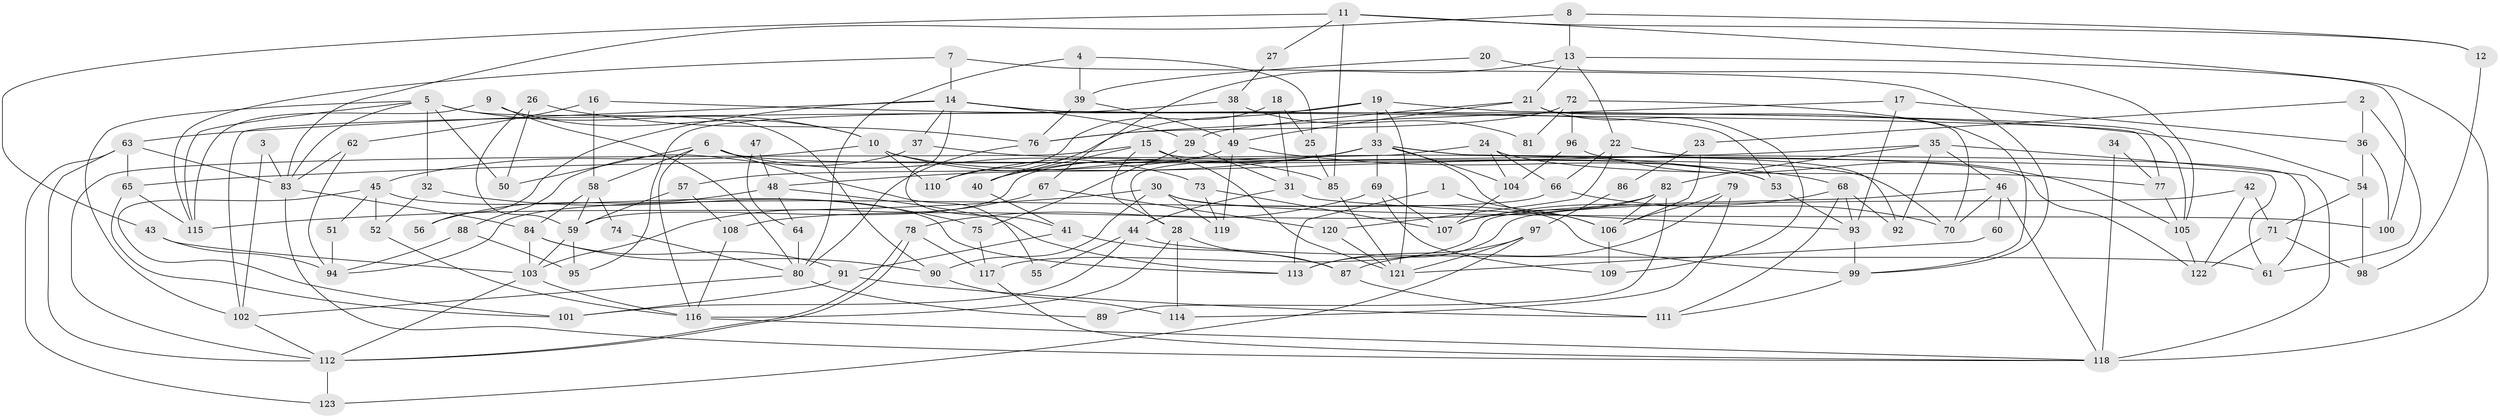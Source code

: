 // coarse degree distribution, {8: 0.04597701149425287, 11: 0.022988505747126436, 12: 0.022988505747126436, 6: 0.05747126436781609, 3: 0.2413793103448276, 5: 0.11494252873563218, 14: 0.011494252873563218, 4: 0.26436781609195403, 2: 0.1724137931034483, 10: 0.034482758620689655, 7: 0.011494252873563218}
// Generated by graph-tools (version 1.1) at 2025/51/03/04/25 22:51:12]
// undirected, 123 vertices, 246 edges
graph export_dot {
  node [color=gray90,style=filled];
  1;
  2;
  3;
  4;
  5;
  6;
  7;
  8;
  9;
  10;
  11;
  12;
  13;
  14;
  15;
  16;
  17;
  18;
  19;
  20;
  21;
  22;
  23;
  24;
  25;
  26;
  27;
  28;
  29;
  30;
  31;
  32;
  33;
  34;
  35;
  36;
  37;
  38;
  39;
  40;
  41;
  42;
  43;
  44;
  45;
  46;
  47;
  48;
  49;
  50;
  51;
  52;
  53;
  54;
  55;
  56;
  57;
  58;
  59;
  60;
  61;
  62;
  63;
  64;
  65;
  66;
  67;
  68;
  69;
  70;
  71;
  72;
  73;
  74;
  75;
  76;
  77;
  78;
  79;
  80;
  81;
  82;
  83;
  84;
  85;
  86;
  87;
  88;
  89;
  90;
  91;
  92;
  93;
  94;
  95;
  96;
  97;
  98;
  99;
  100;
  101;
  102;
  103;
  104;
  105;
  106;
  107;
  108;
  109;
  110;
  111;
  112;
  113;
  114;
  115;
  116;
  117;
  118;
  119;
  120;
  121;
  122;
  123;
  1 -- 106;
  1 -- 113;
  2 -- 61;
  2 -- 36;
  2 -- 23;
  3 -- 102;
  3 -- 83;
  4 -- 25;
  4 -- 80;
  4 -- 39;
  5 -- 83;
  5 -- 102;
  5 -- 10;
  5 -- 32;
  5 -- 50;
  5 -- 90;
  5 -- 115;
  6 -- 58;
  6 -- 116;
  6 -- 50;
  6 -- 55;
  6 -- 70;
  6 -- 73;
  7 -- 99;
  7 -- 115;
  7 -- 14;
  8 -- 83;
  8 -- 13;
  8 -- 12;
  9 -- 115;
  9 -- 10;
  9 -- 80;
  10 -- 45;
  10 -- 53;
  10 -- 85;
  10 -- 110;
  11 -- 118;
  11 -- 85;
  11 -- 12;
  11 -- 27;
  11 -- 43;
  12 -- 98;
  13 -- 21;
  13 -- 100;
  13 -- 22;
  13 -- 67;
  14 -- 53;
  14 -- 29;
  14 -- 37;
  14 -- 41;
  14 -- 56;
  14 -- 63;
  14 -- 77;
  15 -- 112;
  15 -- 40;
  15 -- 28;
  15 -- 92;
  15 -- 121;
  16 -- 58;
  16 -- 62;
  16 -- 54;
  17 -- 93;
  17 -- 76;
  17 -- 36;
  18 -- 110;
  18 -- 31;
  18 -- 25;
  19 -- 40;
  19 -- 121;
  19 -- 33;
  19 -- 102;
  19 -- 105;
  20 -- 105;
  20 -- 39;
  21 -- 109;
  21 -- 49;
  21 -- 29;
  21 -- 70;
  22 -- 66;
  22 -- 61;
  22 -- 120;
  23 -- 106;
  23 -- 86;
  24 -- 28;
  24 -- 77;
  24 -- 66;
  24 -- 104;
  25 -- 85;
  26 -- 59;
  26 -- 50;
  26 -- 76;
  27 -- 38;
  28 -- 116;
  28 -- 87;
  28 -- 114;
  29 -- 31;
  29 -- 75;
  30 -- 119;
  30 -- 90;
  30 -- 99;
  30 -- 100;
  30 -- 115;
  31 -- 44;
  31 -- 93;
  32 -- 75;
  32 -- 52;
  33 -- 104;
  33 -- 40;
  33 -- 48;
  33 -- 59;
  33 -- 61;
  33 -- 69;
  33 -- 106;
  33 -- 110;
  33 -- 122;
  34 -- 118;
  34 -- 77;
  35 -- 65;
  35 -- 92;
  35 -- 46;
  35 -- 82;
  35 -- 118;
  36 -- 54;
  36 -- 100;
  37 -- 53;
  37 -- 88;
  38 -- 49;
  38 -- 95;
  38 -- 81;
  39 -- 76;
  39 -- 49;
  40 -- 41;
  41 -- 87;
  41 -- 91;
  42 -- 122;
  42 -- 71;
  42 -- 113;
  43 -- 103;
  43 -- 94;
  44 -- 61;
  44 -- 101;
  44 -- 55;
  45 -- 101;
  45 -- 113;
  45 -- 51;
  45 -- 52;
  46 -- 70;
  46 -- 60;
  46 -- 117;
  46 -- 118;
  47 -- 48;
  47 -- 64;
  48 -- 113;
  48 -- 56;
  48 -- 64;
  49 -- 57;
  49 -- 68;
  49 -- 119;
  51 -- 94;
  52 -- 116;
  53 -- 93;
  54 -- 98;
  54 -- 71;
  57 -- 59;
  57 -- 108;
  58 -- 59;
  58 -- 84;
  58 -- 74;
  59 -- 103;
  59 -- 95;
  60 -- 121;
  62 -- 83;
  62 -- 94;
  63 -- 83;
  63 -- 65;
  63 -- 112;
  63 -- 123;
  64 -- 80;
  65 -- 115;
  65 -- 101;
  66 -- 70;
  66 -- 94;
  67 -- 103;
  67 -- 120;
  68 -- 111;
  68 -- 92;
  68 -- 93;
  68 -- 107;
  69 -- 78;
  69 -- 107;
  69 -- 109;
  71 -- 122;
  71 -- 98;
  72 -- 76;
  72 -- 99;
  72 -- 81;
  72 -- 96;
  73 -- 107;
  73 -- 119;
  74 -- 80;
  75 -- 117;
  76 -- 80;
  77 -- 105;
  78 -- 117;
  78 -- 112;
  78 -- 112;
  79 -- 106;
  79 -- 114;
  79 -- 87;
  80 -- 102;
  80 -- 89;
  82 -- 107;
  82 -- 89;
  82 -- 106;
  82 -- 108;
  83 -- 84;
  83 -- 118;
  84 -- 91;
  84 -- 103;
  84 -- 90;
  85 -- 121;
  86 -- 97;
  87 -- 111;
  88 -- 94;
  88 -- 95;
  90 -- 114;
  91 -- 111;
  91 -- 101;
  93 -- 99;
  96 -- 104;
  96 -- 105;
  97 -- 121;
  97 -- 123;
  97 -- 113;
  99 -- 111;
  102 -- 112;
  103 -- 116;
  103 -- 112;
  104 -- 107;
  105 -- 122;
  106 -- 109;
  108 -- 116;
  112 -- 123;
  116 -- 118;
  117 -- 118;
  120 -- 121;
}
